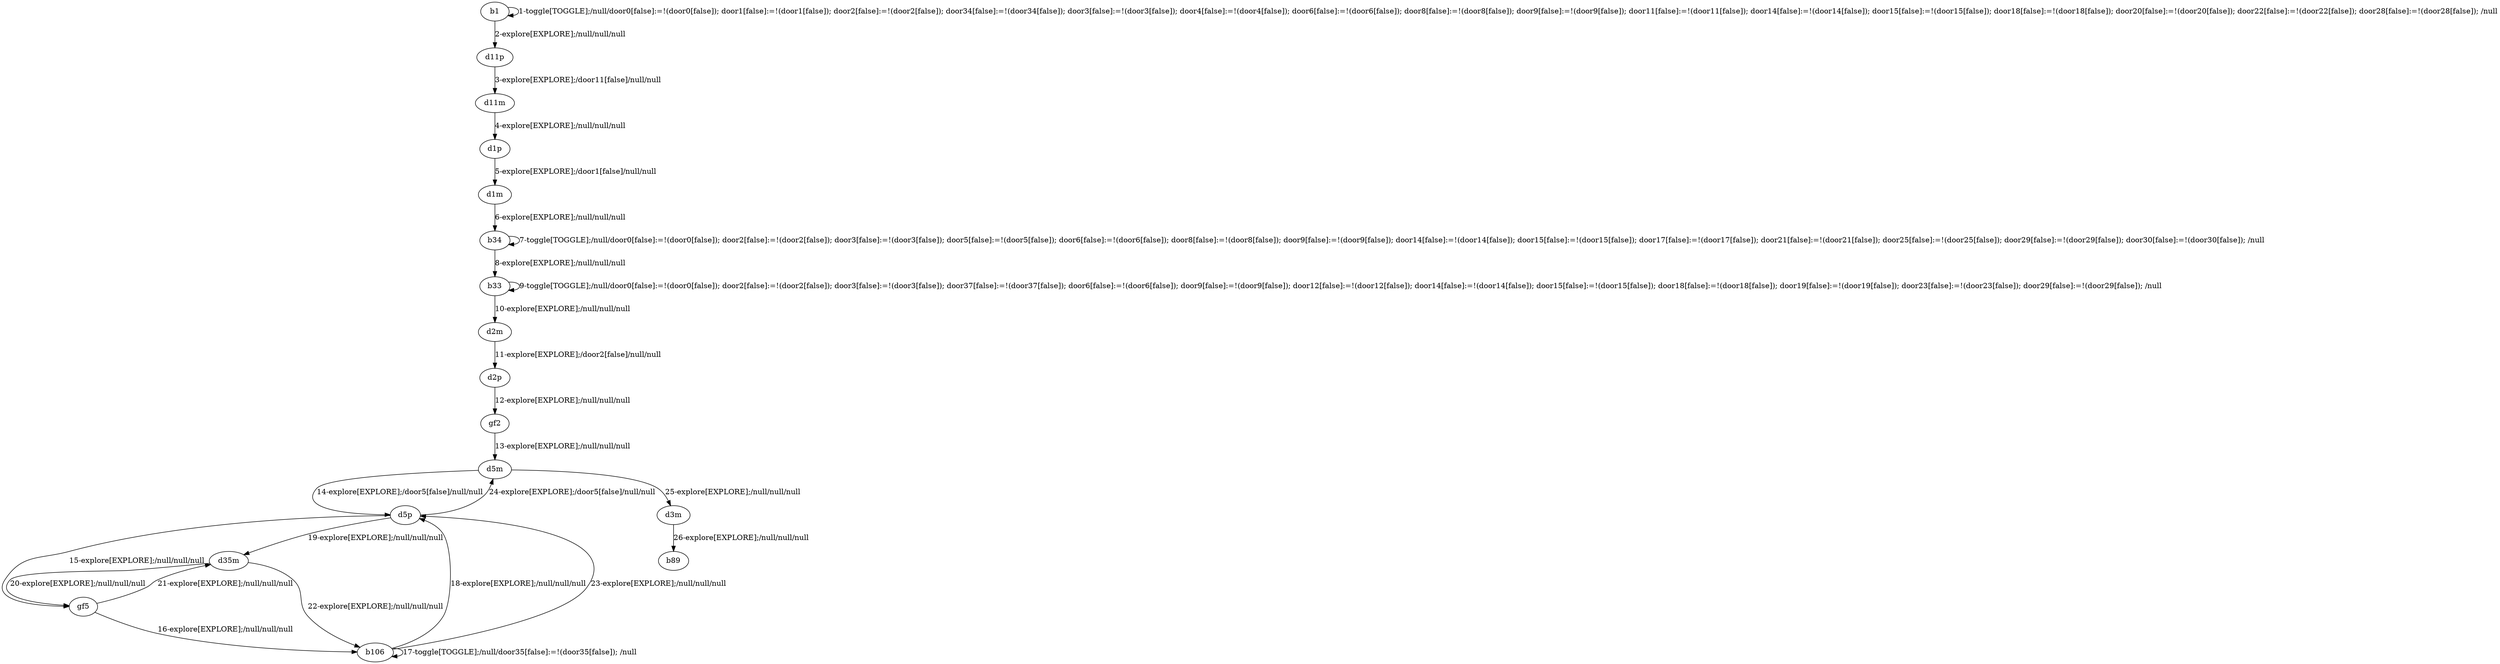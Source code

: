 # Total number of goals covered by this test: 11
# d3m --> b89
# gf5 --> d35m
# d35m --> gf5
# d5m --> d5p
# d5p --> gf5
# d5p --> d5m
# b106 --> d5p
# d5p --> d35m
# b106 --> b106
# d35m --> b106
# gf5 --> b106

digraph g {
"b1" -> "b1" [label = "1-toggle[TOGGLE];/null/door0[false]:=!(door0[false]); door1[false]:=!(door1[false]); door2[false]:=!(door2[false]); door34[false]:=!(door34[false]); door3[false]:=!(door3[false]); door4[false]:=!(door4[false]); door6[false]:=!(door6[false]); door8[false]:=!(door8[false]); door9[false]:=!(door9[false]); door11[false]:=!(door11[false]); door14[false]:=!(door14[false]); door15[false]:=!(door15[false]); door18[false]:=!(door18[false]); door20[false]:=!(door20[false]); door22[false]:=!(door22[false]); door28[false]:=!(door28[false]); /null"];
"b1" -> "d11p" [label = "2-explore[EXPLORE];/null/null/null"];
"d11p" -> "d11m" [label = "3-explore[EXPLORE];/door11[false]/null/null"];
"d11m" -> "d1p" [label = "4-explore[EXPLORE];/null/null/null"];
"d1p" -> "d1m" [label = "5-explore[EXPLORE];/door1[false]/null/null"];
"d1m" -> "b34" [label = "6-explore[EXPLORE];/null/null/null"];
"b34" -> "b34" [label = "7-toggle[TOGGLE];/null/door0[false]:=!(door0[false]); door2[false]:=!(door2[false]); door3[false]:=!(door3[false]); door5[false]:=!(door5[false]); door6[false]:=!(door6[false]); door8[false]:=!(door8[false]); door9[false]:=!(door9[false]); door14[false]:=!(door14[false]); door15[false]:=!(door15[false]); door17[false]:=!(door17[false]); door21[false]:=!(door21[false]); door25[false]:=!(door25[false]); door29[false]:=!(door29[false]); door30[false]:=!(door30[false]); /null"];
"b34" -> "b33" [label = "8-explore[EXPLORE];/null/null/null"];
"b33" -> "b33" [label = "9-toggle[TOGGLE];/null/door0[false]:=!(door0[false]); door2[false]:=!(door2[false]); door3[false]:=!(door3[false]); door37[false]:=!(door37[false]); door6[false]:=!(door6[false]); door9[false]:=!(door9[false]); door12[false]:=!(door12[false]); door14[false]:=!(door14[false]); door15[false]:=!(door15[false]); door18[false]:=!(door18[false]); door19[false]:=!(door19[false]); door23[false]:=!(door23[false]); door29[false]:=!(door29[false]); /null"];
"b33" -> "d2m" [label = "10-explore[EXPLORE];/null/null/null"];
"d2m" -> "d2p" [label = "11-explore[EXPLORE];/door2[false]/null/null"];
"d2p" -> "gf2" [label = "12-explore[EXPLORE];/null/null/null"];
"gf2" -> "d5m" [label = "13-explore[EXPLORE];/null/null/null"];
"d5m" -> "d5p" [label = "14-explore[EXPLORE];/door5[false]/null/null"];
"d5p" -> "gf5" [label = "15-explore[EXPLORE];/null/null/null"];
"gf5" -> "b106" [label = "16-explore[EXPLORE];/null/null/null"];
"b106" -> "b106" [label = "17-toggle[TOGGLE];/null/door35[false]:=!(door35[false]); /null"];
"b106" -> "d5p" [label = "18-explore[EXPLORE];/null/null/null"];
"d5p" -> "d35m" [label = "19-explore[EXPLORE];/null/null/null"];
"d35m" -> "gf5" [label = "20-explore[EXPLORE];/null/null/null"];
"gf5" -> "d35m" [label = "21-explore[EXPLORE];/null/null/null"];
"d35m" -> "b106" [label = "22-explore[EXPLORE];/null/null/null"];
"b106" -> "d5p" [label = "23-explore[EXPLORE];/null/null/null"];
"d5p" -> "d5m" [label = "24-explore[EXPLORE];/door5[false]/null/null"];
"d5m" -> "d3m" [label = "25-explore[EXPLORE];/null/null/null"];
"d3m" -> "b89" [label = "26-explore[EXPLORE];/null/null/null"];
}